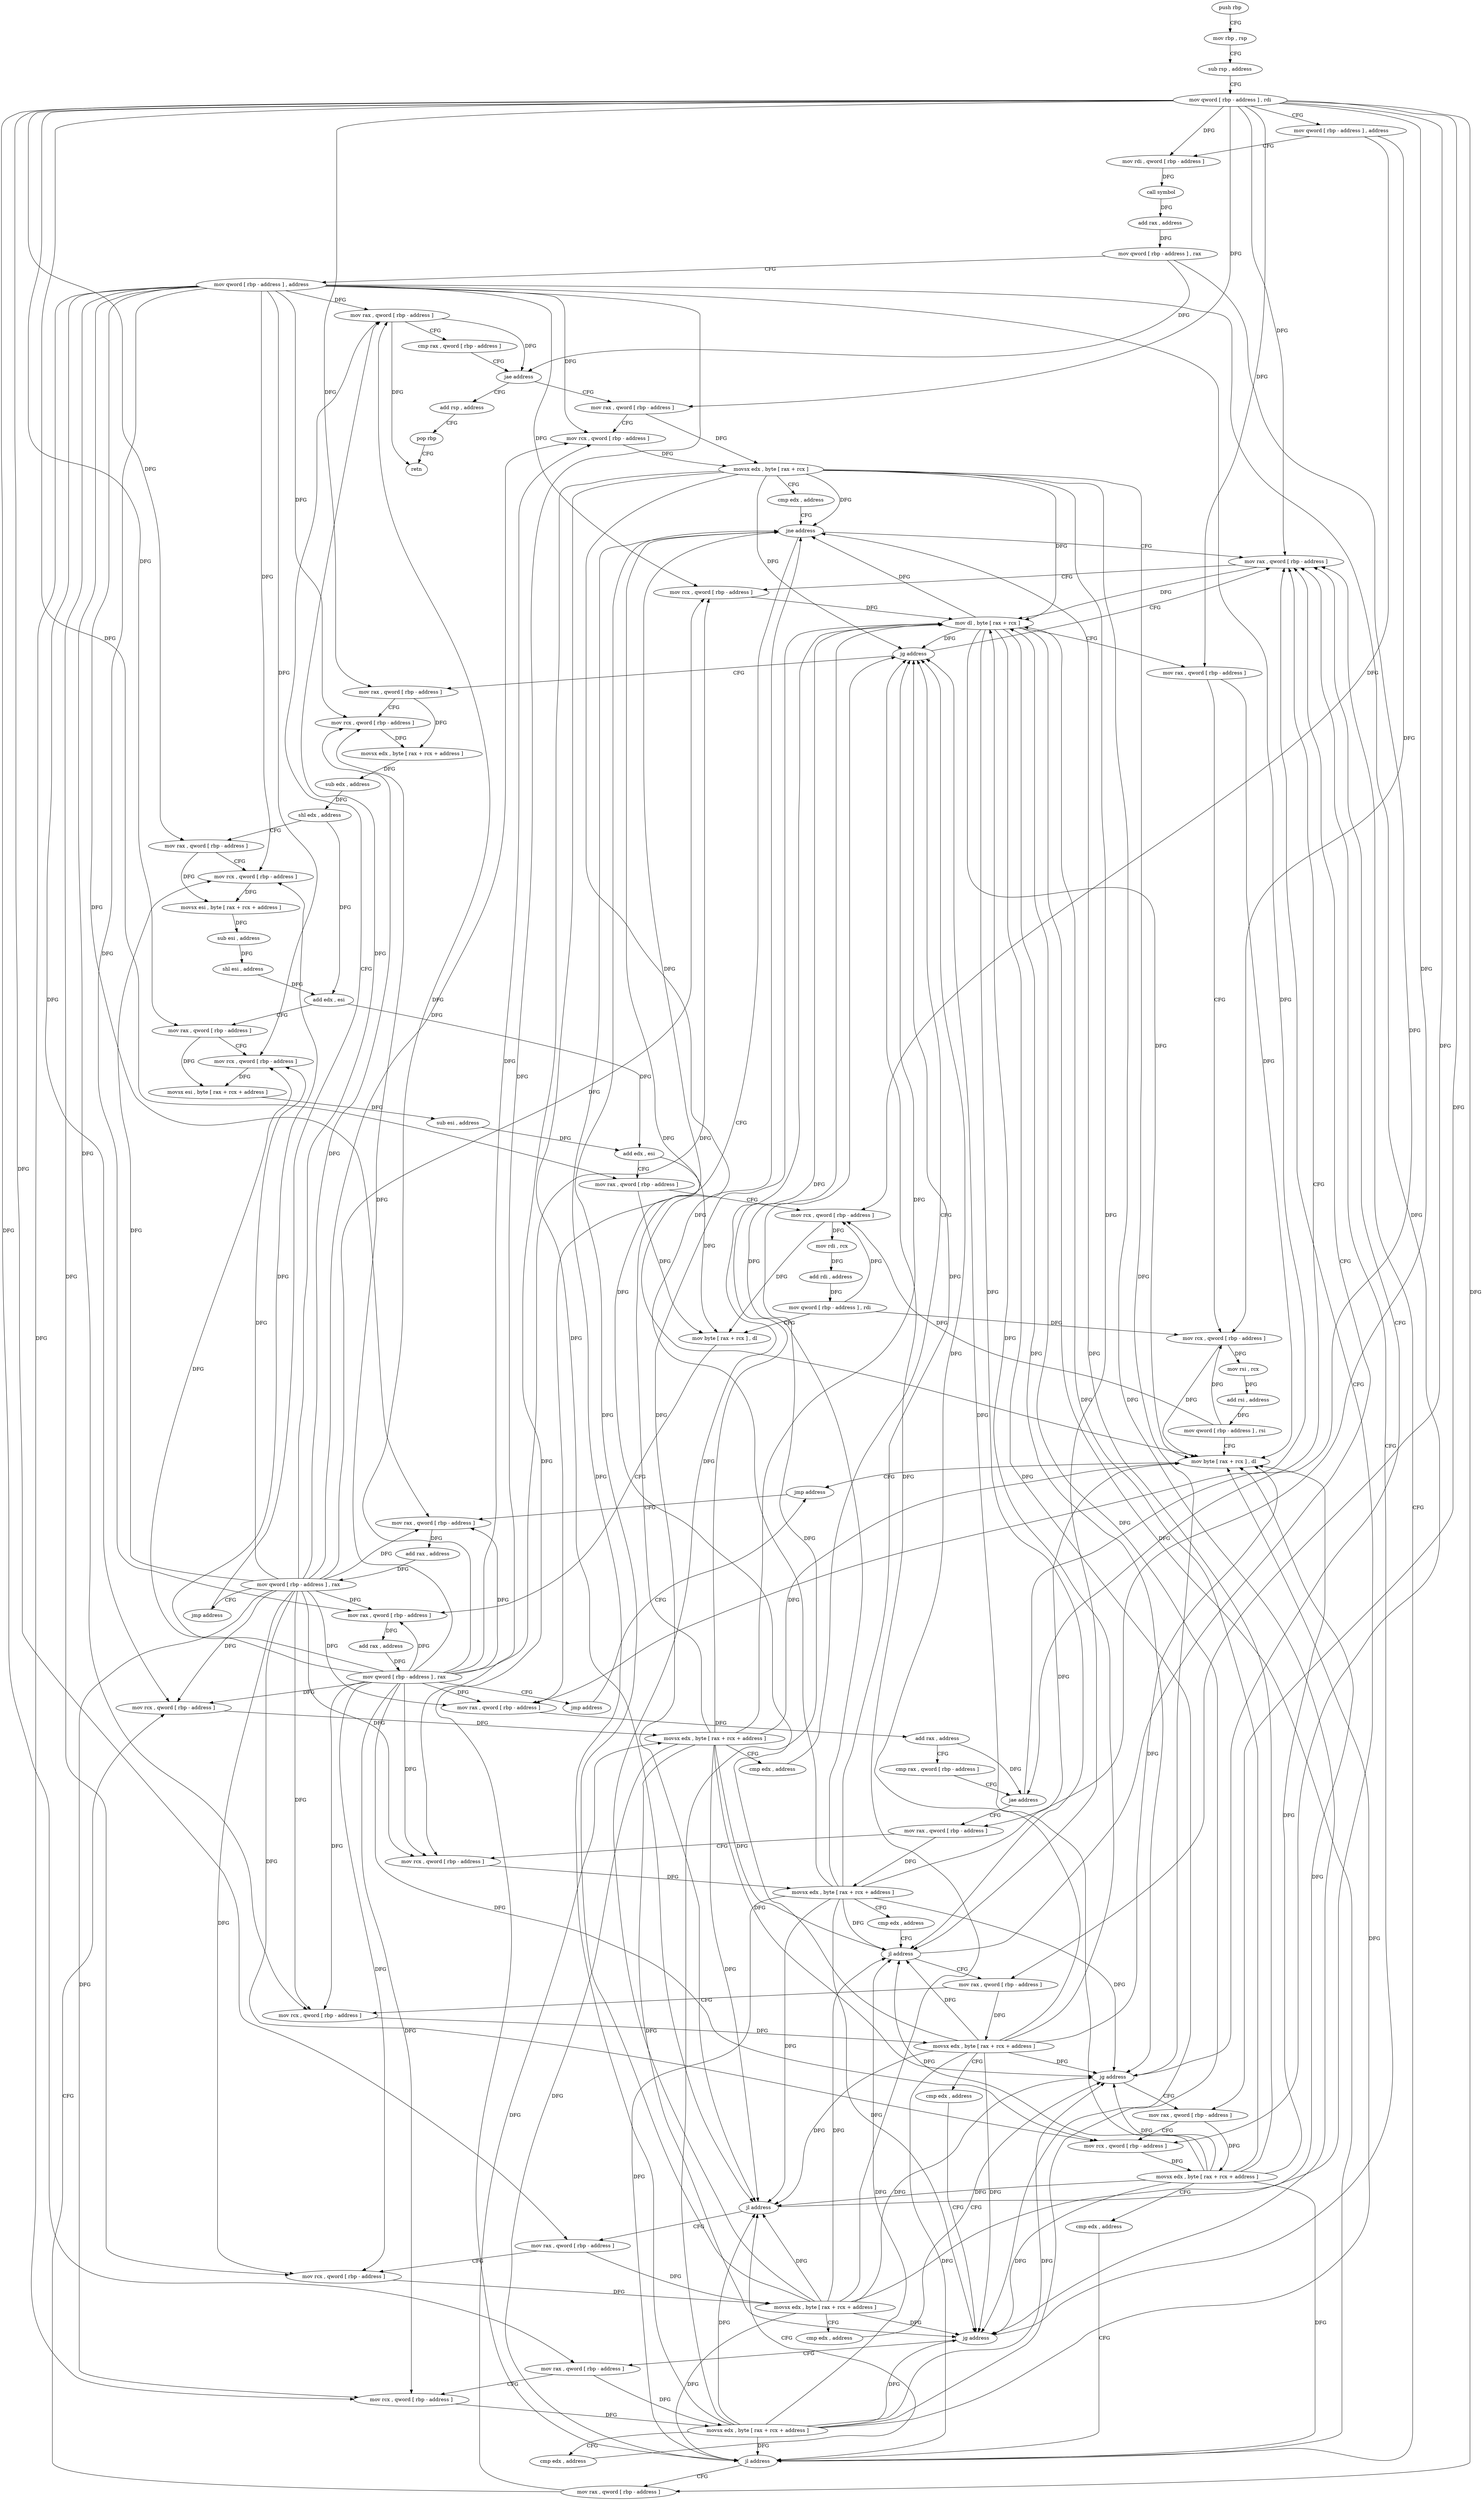 digraph "func" {
"4236592" [label = "push rbp" ]
"4236593" [label = "mov rbp , rsp" ]
"4236596" [label = "sub rsp , address" ]
"4236600" [label = "mov qword [ rbp - address ] , rdi" ]
"4236604" [label = "mov qword [ rbp - address ] , address" ]
"4236612" [label = "mov rdi , qword [ rbp - address ]" ]
"4236616" [label = "call symbol" ]
"4236621" [label = "add rax , address" ]
"4236627" [label = "mov qword [ rbp - address ] , rax" ]
"4236631" [label = "mov qword [ rbp - address ] , address" ]
"4236639" [label = "mov rax , qword [ rbp - address ]" ]
"4236988" [label = "add rsp , address" ]
"4236992" [label = "pop rbp" ]
"4236993" [label = "retn" ]
"4236653" [label = "mov rax , qword [ rbp - address ]" ]
"4236657" [label = "mov rcx , qword [ rbp - address ]" ]
"4236661" [label = "movsx edx , byte [ rax + rcx ]" ]
"4236665" [label = "cmp edx , address" ]
"4236668" [label = "jne address" ]
"4236928" [label = "mov rax , qword [ rbp - address ]" ]
"4236674" [label = "mov rax , qword [ rbp - address ]" ]
"4236932" [label = "mov rcx , qword [ rbp - address ]" ]
"4236936" [label = "mov dl , byte [ rax + rcx ]" ]
"4236939" [label = "mov rax , qword [ rbp - address ]" ]
"4236943" [label = "mov rcx , qword [ rbp - address ]" ]
"4236947" [label = "mov rsi , rcx" ]
"4236950" [label = "add rsi , address" ]
"4236957" [label = "mov qword [ rbp - address ] , rsi" ]
"4236961" [label = "mov byte [ rax + rcx ] , dl" ]
"4236964" [label = "jmp address" ]
"4236678" [label = "add rax , address" ]
"4236684" [label = "cmp rax , qword [ rbp - address ]" ]
"4236688" [label = "jae address" ]
"4236694" [label = "mov rax , qword [ rbp - address ]" ]
"4236969" [label = "mov rax , qword [ rbp - address ]" ]
"4236973" [label = "add rax , address" ]
"4236979" [label = "mov qword [ rbp - address ] , rax" ]
"4236983" [label = "jmp address" ]
"4236698" [label = "mov rcx , qword [ rbp - address ]" ]
"4236702" [label = "movsx edx , byte [ rax + rcx + address ]" ]
"4236707" [label = "cmp edx , address" ]
"4236710" [label = "jl address" ]
"4236716" [label = "mov rax , qword [ rbp - address ]" ]
"4236643" [label = "cmp rax , qword [ rbp - address ]" ]
"4236647" [label = "jae address" ]
"4236720" [label = "mov rcx , qword [ rbp - address ]" ]
"4236724" [label = "movsx edx , byte [ rax + rcx + address ]" ]
"4236729" [label = "cmp edx , address" ]
"4236732" [label = "jg address" ]
"4236738" [label = "mov rax , qword [ rbp - address ]" ]
"4236742" [label = "mov rcx , qword [ rbp - address ]" ]
"4236746" [label = "movsx edx , byte [ rax + rcx + address ]" ]
"4236751" [label = "cmp edx , address" ]
"4236754" [label = "jl address" ]
"4236760" [label = "mov rax , qword [ rbp - address ]" ]
"4236764" [label = "mov rcx , qword [ rbp - address ]" ]
"4236768" [label = "movsx edx , byte [ rax + rcx + address ]" ]
"4236773" [label = "cmp edx , address" ]
"4236776" [label = "jg address" ]
"4236782" [label = "mov rax , qword [ rbp - address ]" ]
"4236786" [label = "mov rcx , qword [ rbp - address ]" ]
"4236790" [label = "movsx edx , byte [ rax + rcx + address ]" ]
"4236795" [label = "cmp edx , address" ]
"4236798" [label = "jl address" ]
"4236804" [label = "mov rax , qword [ rbp - address ]" ]
"4236808" [label = "mov rcx , qword [ rbp - address ]" ]
"4236812" [label = "movsx edx , byte [ rax + rcx + address ]" ]
"4236817" [label = "cmp edx , address" ]
"4236820" [label = "jg address" ]
"4236826" [label = "mov rax , qword [ rbp - address ]" ]
"4236830" [label = "mov rcx , qword [ rbp - address ]" ]
"4236834" [label = "movsx edx , byte [ rax + rcx + address ]" ]
"4236839" [label = "sub edx , address" ]
"4236842" [label = "shl edx , address" ]
"4236845" [label = "mov rax , qword [ rbp - address ]" ]
"4236849" [label = "mov rcx , qword [ rbp - address ]" ]
"4236853" [label = "movsx esi , byte [ rax + rcx + address ]" ]
"4236858" [label = "sub esi , address" ]
"4236861" [label = "shl esi , address" ]
"4236864" [label = "add edx , esi" ]
"4236866" [label = "mov rax , qword [ rbp - address ]" ]
"4236870" [label = "mov rcx , qword [ rbp - address ]" ]
"4236874" [label = "movsx esi , byte [ rax + rcx + address ]" ]
"4236879" [label = "sub esi , address" ]
"4236882" [label = "add edx , esi" ]
"4236884" [label = "mov rax , qword [ rbp - address ]" ]
"4236888" [label = "mov rcx , qword [ rbp - address ]" ]
"4236892" [label = "mov rdi , rcx" ]
"4236895" [label = "add rdi , address" ]
"4236902" [label = "mov qword [ rbp - address ] , rdi" ]
"4236906" [label = "mov byte [ rax + rcx ] , dl" ]
"4236909" [label = "mov rax , qword [ rbp - address ]" ]
"4236913" [label = "add rax , address" ]
"4236919" [label = "mov qword [ rbp - address ] , rax" ]
"4236923" [label = "jmp address" ]
"4236592" -> "4236593" [ label = "CFG" ]
"4236593" -> "4236596" [ label = "CFG" ]
"4236596" -> "4236600" [ label = "CFG" ]
"4236600" -> "4236604" [ label = "CFG" ]
"4236600" -> "4236612" [ label = "DFG" ]
"4236600" -> "4236653" [ label = "DFG" ]
"4236600" -> "4236928" [ label = "DFG" ]
"4236600" -> "4236939" [ label = "DFG" ]
"4236600" -> "4236694" [ label = "DFG" ]
"4236600" -> "4236716" [ label = "DFG" ]
"4236600" -> "4236738" [ label = "DFG" ]
"4236600" -> "4236760" [ label = "DFG" ]
"4236600" -> "4236782" [ label = "DFG" ]
"4236600" -> "4236804" [ label = "DFG" ]
"4236600" -> "4236826" [ label = "DFG" ]
"4236600" -> "4236845" [ label = "DFG" ]
"4236600" -> "4236866" [ label = "DFG" ]
"4236600" -> "4236884" [ label = "DFG" ]
"4236604" -> "4236612" [ label = "CFG" ]
"4236604" -> "4236943" [ label = "DFG" ]
"4236604" -> "4236888" [ label = "DFG" ]
"4236612" -> "4236616" [ label = "DFG" ]
"4236616" -> "4236621" [ label = "DFG" ]
"4236621" -> "4236627" [ label = "DFG" ]
"4236627" -> "4236631" [ label = "CFG" ]
"4236627" -> "4236647" [ label = "DFG" ]
"4236627" -> "4236688" [ label = "DFG" ]
"4236631" -> "4236639" [ label = "DFG" ]
"4236631" -> "4236657" [ label = "DFG" ]
"4236631" -> "4236932" [ label = "DFG" ]
"4236631" -> "4236674" [ label = "DFG" ]
"4236631" -> "4236698" [ label = "DFG" ]
"4236631" -> "4236969" [ label = "DFG" ]
"4236631" -> "4236720" [ label = "DFG" ]
"4236631" -> "4236742" [ label = "DFG" ]
"4236631" -> "4236764" [ label = "DFG" ]
"4236631" -> "4236786" [ label = "DFG" ]
"4236631" -> "4236808" [ label = "DFG" ]
"4236631" -> "4236830" [ label = "DFG" ]
"4236631" -> "4236849" [ label = "DFG" ]
"4236631" -> "4236870" [ label = "DFG" ]
"4236631" -> "4236909" [ label = "DFG" ]
"4236639" -> "4236643" [ label = "CFG" ]
"4236639" -> "4236647" [ label = "DFG" ]
"4236639" -> "4236993" [ label = "DFG" ]
"4236988" -> "4236992" [ label = "CFG" ]
"4236992" -> "4236993" [ label = "CFG" ]
"4236653" -> "4236657" [ label = "CFG" ]
"4236653" -> "4236661" [ label = "DFG" ]
"4236657" -> "4236661" [ label = "DFG" ]
"4236661" -> "4236665" [ label = "CFG" ]
"4236661" -> "4236668" [ label = "DFG" ]
"4236661" -> "4236936" [ label = "DFG" ]
"4236661" -> "4236961" [ label = "DFG" ]
"4236661" -> "4236710" [ label = "DFG" ]
"4236661" -> "4236732" [ label = "DFG" ]
"4236661" -> "4236754" [ label = "DFG" ]
"4236661" -> "4236776" [ label = "DFG" ]
"4236661" -> "4236798" [ label = "DFG" ]
"4236661" -> "4236820" [ label = "DFG" ]
"4236665" -> "4236668" [ label = "CFG" ]
"4236668" -> "4236928" [ label = "CFG" ]
"4236668" -> "4236674" [ label = "CFG" ]
"4236928" -> "4236932" [ label = "CFG" ]
"4236928" -> "4236936" [ label = "DFG" ]
"4236674" -> "4236678" [ label = "DFG" ]
"4236932" -> "4236936" [ label = "DFG" ]
"4236936" -> "4236939" [ label = "CFG" ]
"4236936" -> "4236668" [ label = "DFG" ]
"4236936" -> "4236961" [ label = "DFG" ]
"4236936" -> "4236710" [ label = "DFG" ]
"4236936" -> "4236732" [ label = "DFG" ]
"4236936" -> "4236754" [ label = "DFG" ]
"4236936" -> "4236776" [ label = "DFG" ]
"4236936" -> "4236798" [ label = "DFG" ]
"4236936" -> "4236820" [ label = "DFG" ]
"4236939" -> "4236943" [ label = "CFG" ]
"4236939" -> "4236961" [ label = "DFG" ]
"4236943" -> "4236947" [ label = "DFG" ]
"4236943" -> "4236961" [ label = "DFG" ]
"4236947" -> "4236950" [ label = "DFG" ]
"4236950" -> "4236957" [ label = "DFG" ]
"4236957" -> "4236961" [ label = "CFG" ]
"4236957" -> "4236943" [ label = "DFG" ]
"4236957" -> "4236888" [ label = "DFG" ]
"4236961" -> "4236964" [ label = "CFG" ]
"4236964" -> "4236969" [ label = "CFG" ]
"4236678" -> "4236684" [ label = "CFG" ]
"4236678" -> "4236688" [ label = "DFG" ]
"4236684" -> "4236688" [ label = "CFG" ]
"4236688" -> "4236928" [ label = "CFG" ]
"4236688" -> "4236694" [ label = "CFG" ]
"4236694" -> "4236698" [ label = "CFG" ]
"4236694" -> "4236702" [ label = "DFG" ]
"4236969" -> "4236973" [ label = "DFG" ]
"4236973" -> "4236979" [ label = "DFG" ]
"4236979" -> "4236983" [ label = "CFG" ]
"4236979" -> "4236639" [ label = "DFG" ]
"4236979" -> "4236657" [ label = "DFG" ]
"4236979" -> "4236932" [ label = "DFG" ]
"4236979" -> "4236674" [ label = "DFG" ]
"4236979" -> "4236698" [ label = "DFG" ]
"4236979" -> "4236969" [ label = "DFG" ]
"4236979" -> "4236720" [ label = "DFG" ]
"4236979" -> "4236742" [ label = "DFG" ]
"4236979" -> "4236764" [ label = "DFG" ]
"4236979" -> "4236786" [ label = "DFG" ]
"4236979" -> "4236808" [ label = "DFG" ]
"4236979" -> "4236830" [ label = "DFG" ]
"4236979" -> "4236849" [ label = "DFG" ]
"4236979" -> "4236870" [ label = "DFG" ]
"4236979" -> "4236909" [ label = "DFG" ]
"4236983" -> "4236639" [ label = "CFG" ]
"4236698" -> "4236702" [ label = "DFG" ]
"4236702" -> "4236707" [ label = "CFG" ]
"4236702" -> "4236668" [ label = "DFG" ]
"4236702" -> "4236961" [ label = "DFG" ]
"4236702" -> "4236936" [ label = "DFG" ]
"4236702" -> "4236710" [ label = "DFG" ]
"4236702" -> "4236732" [ label = "DFG" ]
"4236702" -> "4236754" [ label = "DFG" ]
"4236702" -> "4236776" [ label = "DFG" ]
"4236702" -> "4236798" [ label = "DFG" ]
"4236702" -> "4236820" [ label = "DFG" ]
"4236707" -> "4236710" [ label = "CFG" ]
"4236710" -> "4236928" [ label = "CFG" ]
"4236710" -> "4236716" [ label = "CFG" ]
"4236716" -> "4236720" [ label = "CFG" ]
"4236716" -> "4236724" [ label = "DFG" ]
"4236643" -> "4236647" [ label = "CFG" ]
"4236647" -> "4236988" [ label = "CFG" ]
"4236647" -> "4236653" [ label = "CFG" ]
"4236720" -> "4236724" [ label = "DFG" ]
"4236724" -> "4236729" [ label = "CFG" ]
"4236724" -> "4236668" [ label = "DFG" ]
"4236724" -> "4236961" [ label = "DFG" ]
"4236724" -> "4236710" [ label = "DFG" ]
"4236724" -> "4236936" [ label = "DFG" ]
"4236724" -> "4236732" [ label = "DFG" ]
"4236724" -> "4236754" [ label = "DFG" ]
"4236724" -> "4236776" [ label = "DFG" ]
"4236724" -> "4236798" [ label = "DFG" ]
"4236724" -> "4236820" [ label = "DFG" ]
"4236729" -> "4236732" [ label = "CFG" ]
"4236732" -> "4236928" [ label = "CFG" ]
"4236732" -> "4236738" [ label = "CFG" ]
"4236738" -> "4236742" [ label = "CFG" ]
"4236738" -> "4236746" [ label = "DFG" ]
"4236742" -> "4236746" [ label = "DFG" ]
"4236746" -> "4236751" [ label = "CFG" ]
"4236746" -> "4236668" [ label = "DFG" ]
"4236746" -> "4236961" [ label = "DFG" ]
"4236746" -> "4236710" [ label = "DFG" ]
"4236746" -> "4236732" [ label = "DFG" ]
"4236746" -> "4236936" [ label = "DFG" ]
"4236746" -> "4236754" [ label = "DFG" ]
"4236746" -> "4236776" [ label = "DFG" ]
"4236746" -> "4236798" [ label = "DFG" ]
"4236746" -> "4236820" [ label = "DFG" ]
"4236751" -> "4236754" [ label = "CFG" ]
"4236754" -> "4236928" [ label = "CFG" ]
"4236754" -> "4236760" [ label = "CFG" ]
"4236760" -> "4236764" [ label = "CFG" ]
"4236760" -> "4236768" [ label = "DFG" ]
"4236764" -> "4236768" [ label = "DFG" ]
"4236768" -> "4236773" [ label = "CFG" ]
"4236768" -> "4236668" [ label = "DFG" ]
"4236768" -> "4236961" [ label = "DFG" ]
"4236768" -> "4236710" [ label = "DFG" ]
"4236768" -> "4236732" [ label = "DFG" ]
"4236768" -> "4236754" [ label = "DFG" ]
"4236768" -> "4236936" [ label = "DFG" ]
"4236768" -> "4236776" [ label = "DFG" ]
"4236768" -> "4236798" [ label = "DFG" ]
"4236768" -> "4236820" [ label = "DFG" ]
"4236773" -> "4236776" [ label = "CFG" ]
"4236776" -> "4236928" [ label = "CFG" ]
"4236776" -> "4236782" [ label = "CFG" ]
"4236782" -> "4236786" [ label = "CFG" ]
"4236782" -> "4236790" [ label = "DFG" ]
"4236786" -> "4236790" [ label = "DFG" ]
"4236790" -> "4236795" [ label = "CFG" ]
"4236790" -> "4236668" [ label = "DFG" ]
"4236790" -> "4236961" [ label = "DFG" ]
"4236790" -> "4236710" [ label = "DFG" ]
"4236790" -> "4236732" [ label = "DFG" ]
"4236790" -> "4236754" [ label = "DFG" ]
"4236790" -> "4236776" [ label = "DFG" ]
"4236790" -> "4236936" [ label = "DFG" ]
"4236790" -> "4236798" [ label = "DFG" ]
"4236790" -> "4236820" [ label = "DFG" ]
"4236795" -> "4236798" [ label = "CFG" ]
"4236798" -> "4236928" [ label = "CFG" ]
"4236798" -> "4236804" [ label = "CFG" ]
"4236804" -> "4236808" [ label = "CFG" ]
"4236804" -> "4236812" [ label = "DFG" ]
"4236808" -> "4236812" [ label = "DFG" ]
"4236812" -> "4236817" [ label = "CFG" ]
"4236812" -> "4236668" [ label = "DFG" ]
"4236812" -> "4236961" [ label = "DFG" ]
"4236812" -> "4236710" [ label = "DFG" ]
"4236812" -> "4236732" [ label = "DFG" ]
"4236812" -> "4236754" [ label = "DFG" ]
"4236812" -> "4236776" [ label = "DFG" ]
"4236812" -> "4236798" [ label = "DFG" ]
"4236812" -> "4236936" [ label = "DFG" ]
"4236812" -> "4236820" [ label = "DFG" ]
"4236817" -> "4236820" [ label = "CFG" ]
"4236820" -> "4236928" [ label = "CFG" ]
"4236820" -> "4236826" [ label = "CFG" ]
"4236826" -> "4236830" [ label = "CFG" ]
"4236826" -> "4236834" [ label = "DFG" ]
"4236830" -> "4236834" [ label = "DFG" ]
"4236834" -> "4236839" [ label = "DFG" ]
"4236839" -> "4236842" [ label = "DFG" ]
"4236842" -> "4236845" [ label = "CFG" ]
"4236842" -> "4236864" [ label = "DFG" ]
"4236845" -> "4236849" [ label = "CFG" ]
"4236845" -> "4236853" [ label = "DFG" ]
"4236849" -> "4236853" [ label = "DFG" ]
"4236853" -> "4236858" [ label = "DFG" ]
"4236858" -> "4236861" [ label = "DFG" ]
"4236861" -> "4236864" [ label = "DFG" ]
"4236864" -> "4236866" [ label = "CFG" ]
"4236864" -> "4236882" [ label = "DFG" ]
"4236866" -> "4236870" [ label = "CFG" ]
"4236866" -> "4236874" [ label = "DFG" ]
"4236870" -> "4236874" [ label = "DFG" ]
"4236874" -> "4236879" [ label = "DFG" ]
"4236879" -> "4236882" [ label = "DFG" ]
"4236882" -> "4236884" [ label = "CFG" ]
"4236882" -> "4236906" [ label = "DFG" ]
"4236884" -> "4236888" [ label = "CFG" ]
"4236884" -> "4236906" [ label = "DFG" ]
"4236888" -> "4236892" [ label = "DFG" ]
"4236888" -> "4236906" [ label = "DFG" ]
"4236892" -> "4236895" [ label = "DFG" ]
"4236895" -> "4236902" [ label = "DFG" ]
"4236902" -> "4236906" [ label = "CFG" ]
"4236902" -> "4236943" [ label = "DFG" ]
"4236902" -> "4236888" [ label = "DFG" ]
"4236906" -> "4236909" [ label = "CFG" ]
"4236909" -> "4236913" [ label = "DFG" ]
"4236913" -> "4236919" [ label = "DFG" ]
"4236919" -> "4236923" [ label = "CFG" ]
"4236919" -> "4236639" [ label = "DFG" ]
"4236919" -> "4236657" [ label = "DFG" ]
"4236919" -> "4236932" [ label = "DFG" ]
"4236919" -> "4236674" [ label = "DFG" ]
"4236919" -> "4236698" [ label = "DFG" ]
"4236919" -> "4236969" [ label = "DFG" ]
"4236919" -> "4236720" [ label = "DFG" ]
"4236919" -> "4236742" [ label = "DFG" ]
"4236919" -> "4236764" [ label = "DFG" ]
"4236919" -> "4236786" [ label = "DFG" ]
"4236919" -> "4236808" [ label = "DFG" ]
"4236919" -> "4236830" [ label = "DFG" ]
"4236919" -> "4236849" [ label = "DFG" ]
"4236919" -> "4236870" [ label = "DFG" ]
"4236919" -> "4236909" [ label = "DFG" ]
"4236923" -> "4236964" [ label = "CFG" ]
}
